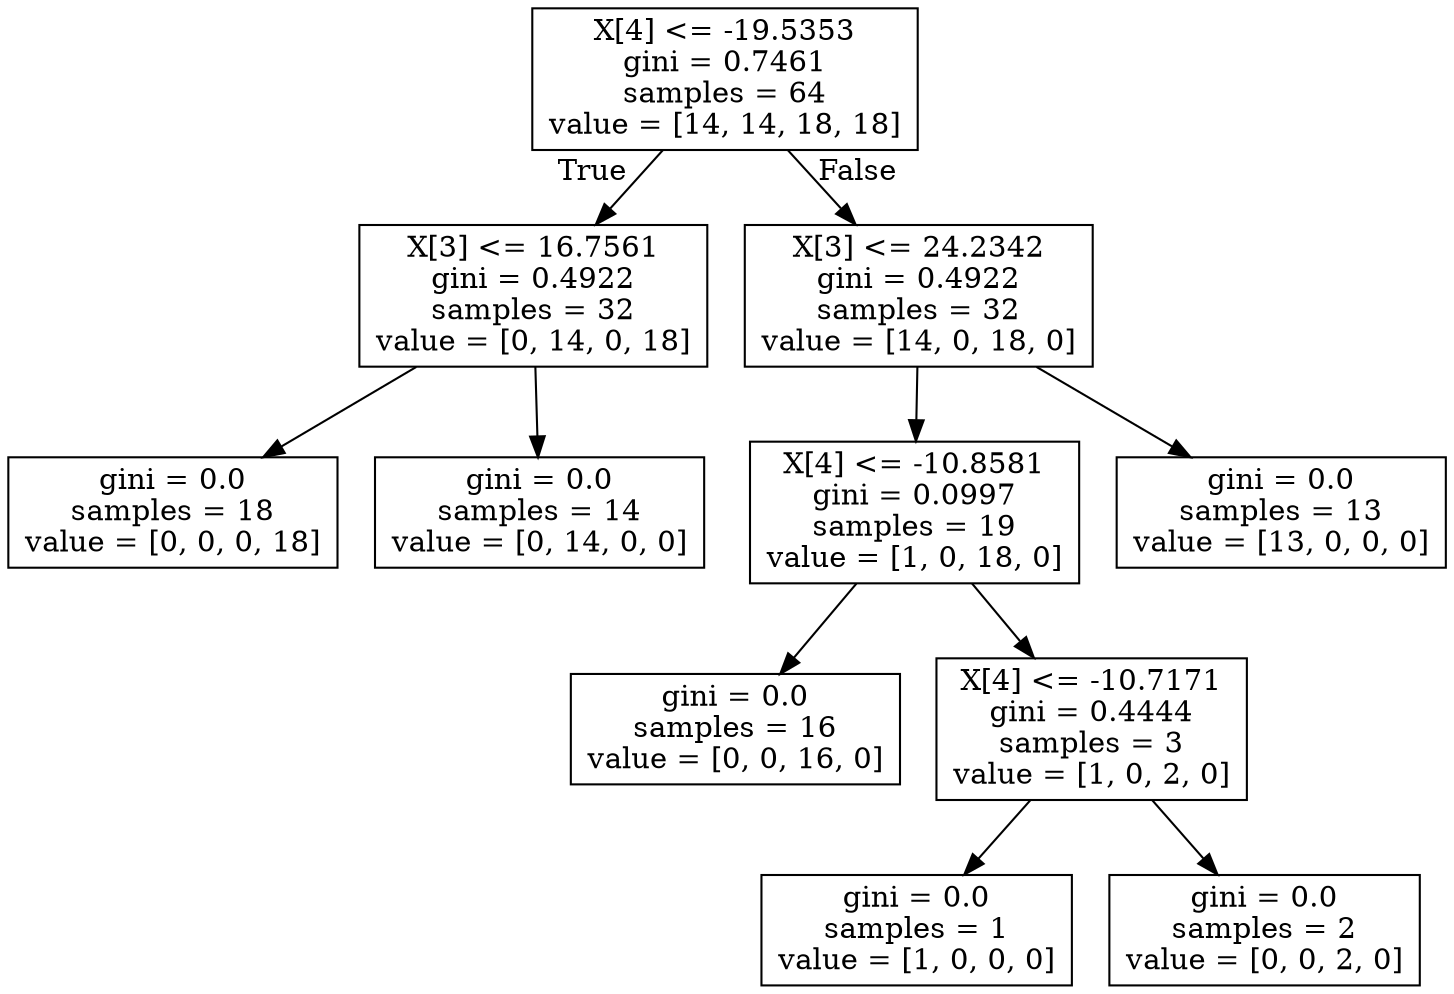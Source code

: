 digraph Tree {
node [shape=box] ;
0 [label="X[4] <= -19.5353\ngini = 0.7461\nsamples = 64\nvalue = [14, 14, 18, 18]"] ;
1 [label="X[3] <= 16.7561\ngini = 0.4922\nsamples = 32\nvalue = [0, 14, 0, 18]"] ;
0 -> 1 [labeldistance=2.5, labelangle=45, headlabel="True"] ;
2 [label="gini = 0.0\nsamples = 18\nvalue = [0, 0, 0, 18]"] ;
1 -> 2 ;
3 [label="gini = 0.0\nsamples = 14\nvalue = [0, 14, 0, 0]"] ;
1 -> 3 ;
4 [label="X[3] <= 24.2342\ngini = 0.4922\nsamples = 32\nvalue = [14, 0, 18, 0]"] ;
0 -> 4 [labeldistance=2.5, labelangle=-45, headlabel="False"] ;
5 [label="X[4] <= -10.8581\ngini = 0.0997\nsamples = 19\nvalue = [1, 0, 18, 0]"] ;
4 -> 5 ;
6 [label="gini = 0.0\nsamples = 16\nvalue = [0, 0, 16, 0]"] ;
5 -> 6 ;
7 [label="X[4] <= -10.7171\ngini = 0.4444\nsamples = 3\nvalue = [1, 0, 2, 0]"] ;
5 -> 7 ;
8 [label="gini = 0.0\nsamples = 1\nvalue = [1, 0, 0, 0]"] ;
7 -> 8 ;
9 [label="gini = 0.0\nsamples = 2\nvalue = [0, 0, 2, 0]"] ;
7 -> 9 ;
10 [label="gini = 0.0\nsamples = 13\nvalue = [13, 0, 0, 0]"] ;
4 -> 10 ;
}
